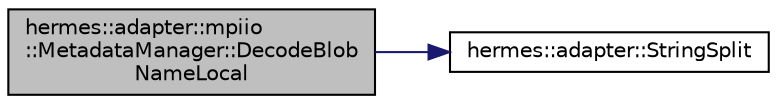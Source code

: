 digraph "hermes::adapter::mpiio::MetadataManager::DecodeBlobNameLocal"
{
 // LATEX_PDF_SIZE
  edge [fontname="Helvetica",fontsize="10",labelfontname="Helvetica",labelfontsize="10"];
  node [fontname="Helvetica",fontsize="10",shape=record];
  rankdir="LR";
  Node1 [label="hermes::adapter::mpiio\l::MetadataManager::DecodeBlob\lNameLocal",height=0.2,width=0.4,color="black", fillcolor="grey75", style="filled", fontcolor="black",tooltip=" "];
  Node1 -> Node2 [color="midnightblue",fontsize="10",style="solid",fontname="Helvetica"];
  Node2 [label="hermes::adapter::StringSplit",height=0.2,width=0.4,color="black", fillcolor="white", style="filled",URL="$namespacehermes_1_1adapter.html#a117306c79f6cf35279ccf08907df6bc3",tooltip=" "];
}
